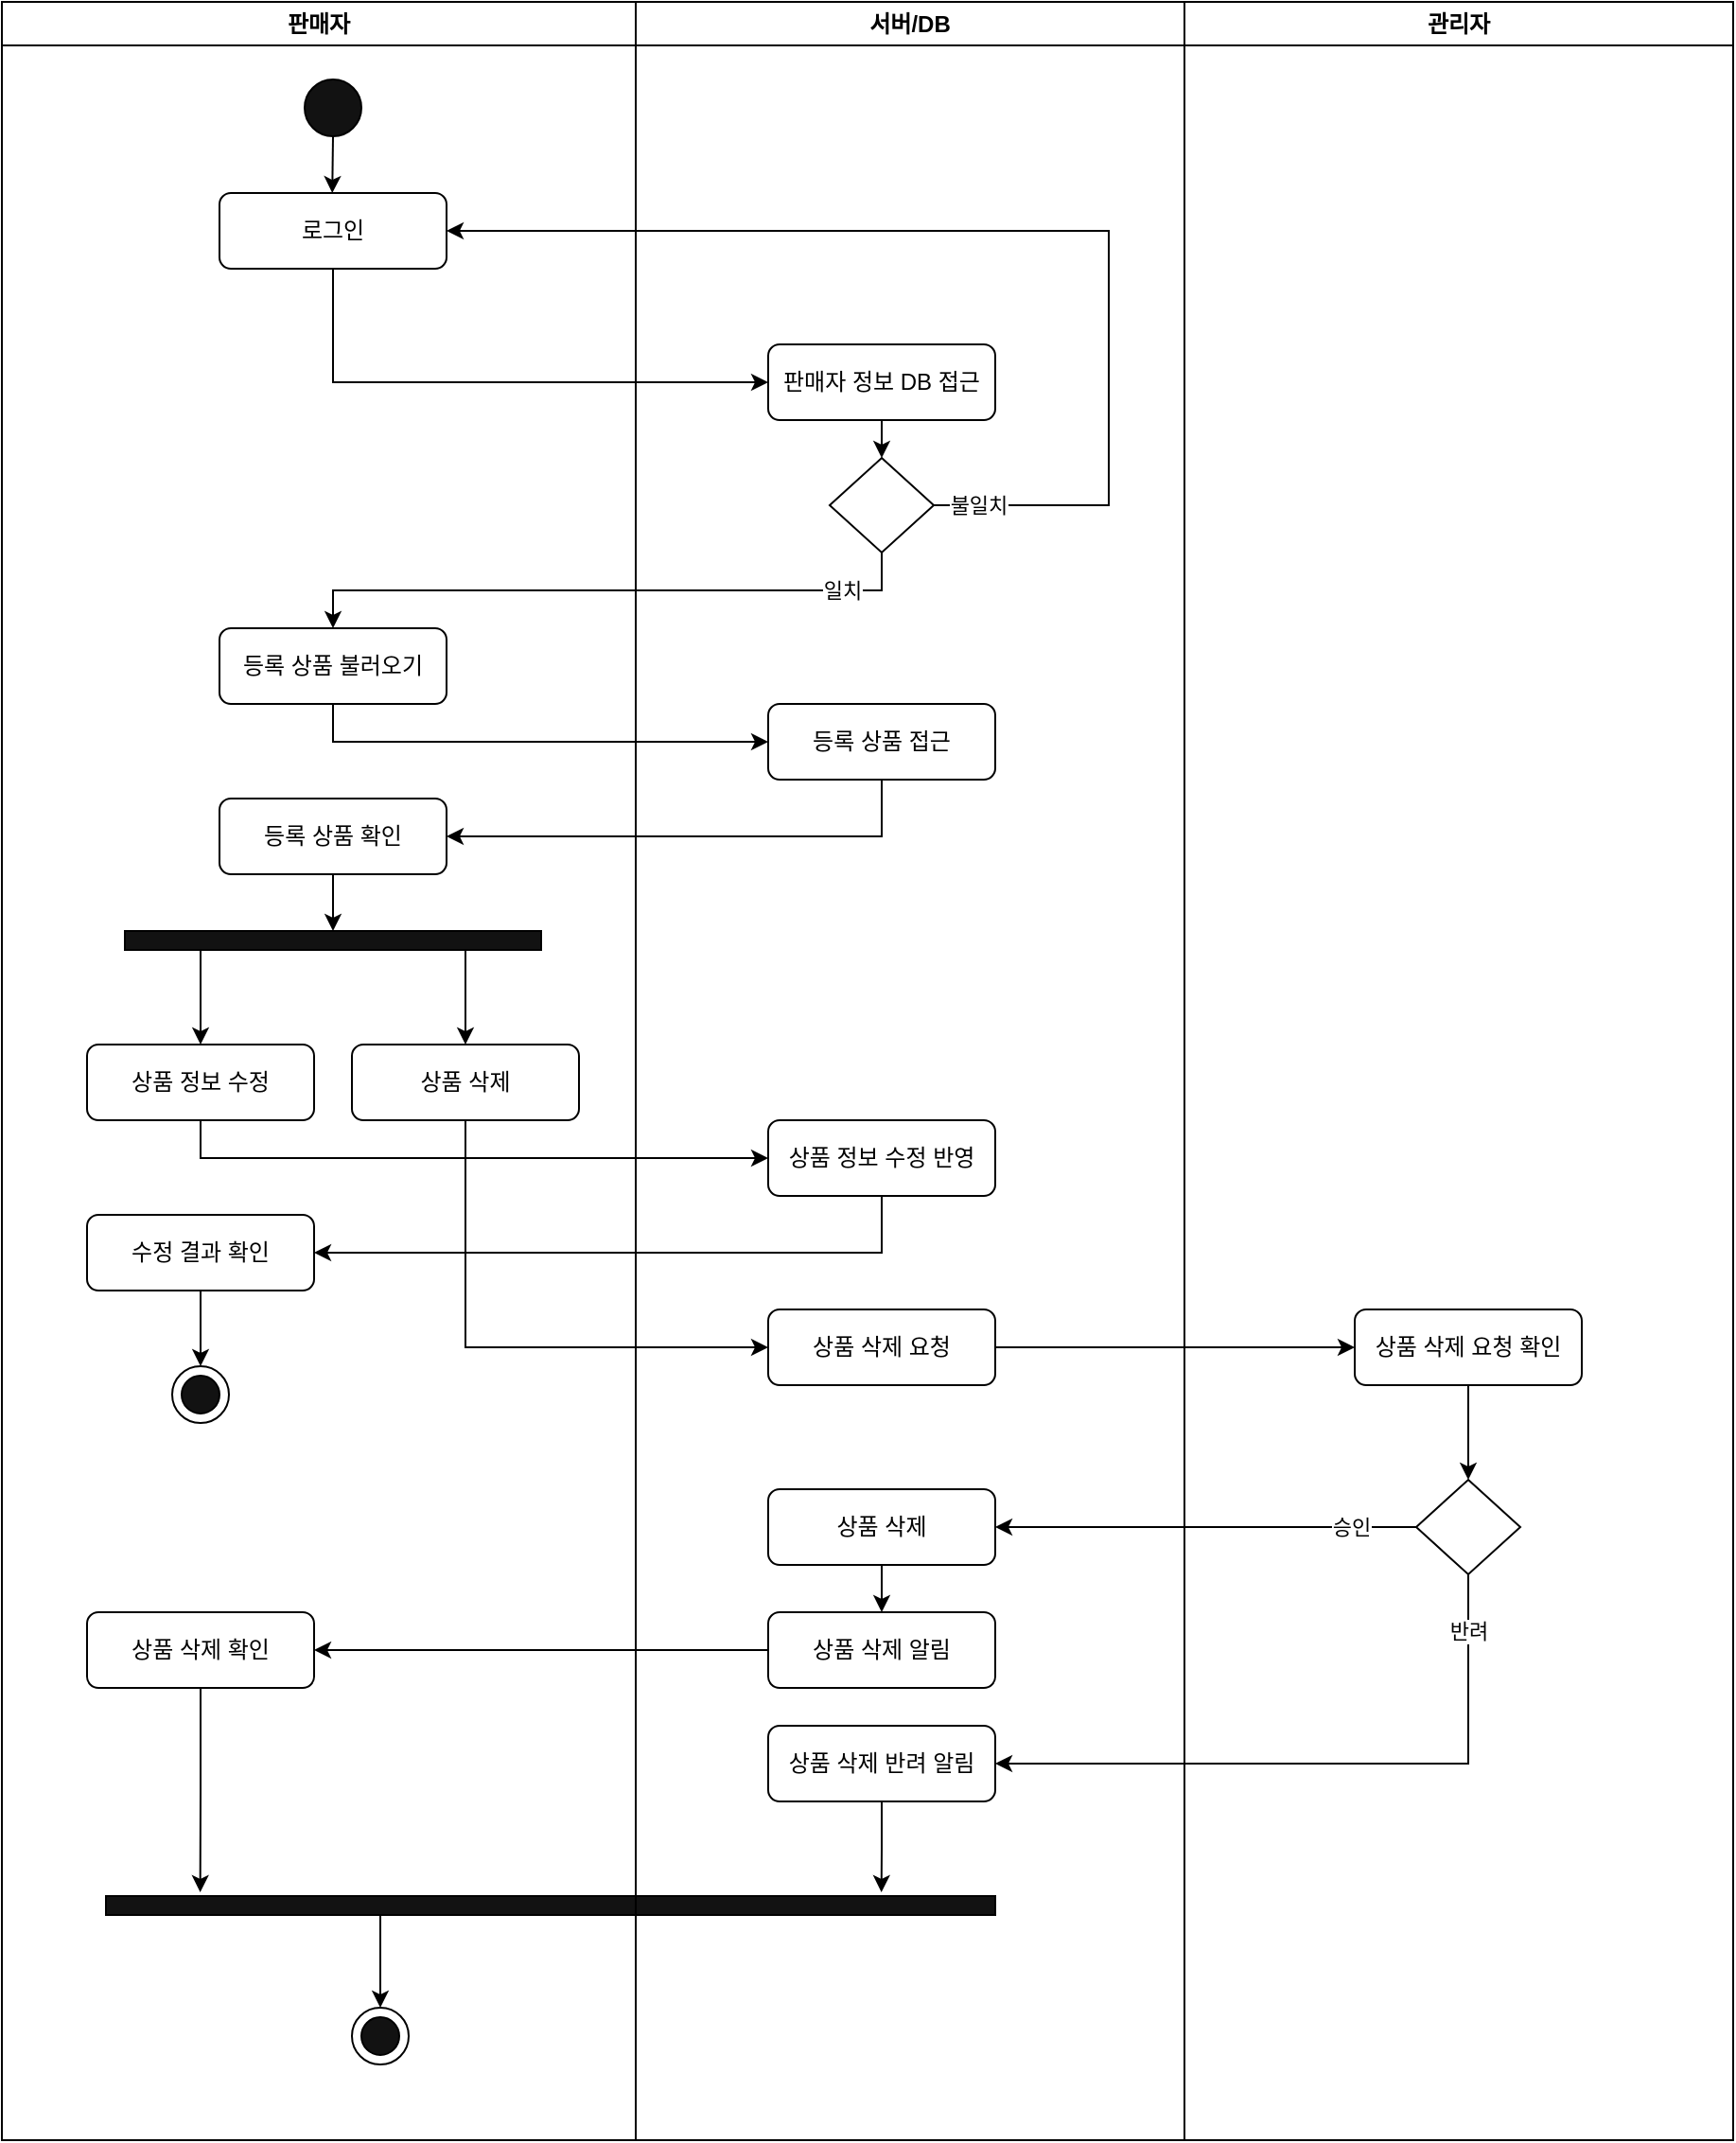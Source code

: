 <mxfile version="22.1.2" type="github">
  <diagram name="페이지-1" id="Np0-8j3lZ_INTy2ZnYN4">
    <mxGraphModel dx="1434" dy="750" grid="1" gridSize="10" guides="1" tooltips="1" connect="1" arrows="1" fold="1" page="1" pageScale="1" pageWidth="827" pageHeight="1169" math="0" shadow="0">
      <root>
        <mxCell id="0" />
        <mxCell id="1" parent="0" />
        <mxCell id="GQmYFKglvcywQy4LVJvo-47" style="edgeStyle=orthogonalEdgeStyle;rounded=0;orthogonalLoop=1;jettySize=auto;html=1;exitX=0.5;exitY=1;exitDx=0;exitDy=0;entryX=0.5;entryY=0;entryDx=0;entryDy=0;" parent="1" source="GQmYFKglvcywQy4LVJvo-2" edge="1">
          <mxGeometry relative="1" as="geometry">
            <mxPoint x="219.62" y="140" as="targetPoint" />
          </mxGeometry>
        </mxCell>
        <mxCell id="GQmYFKglvcywQy4LVJvo-2" value="" style="ellipse;whiteSpace=wrap;html=1;aspect=fixed;fillColor=#121212;" parent="1" vertex="1">
          <mxGeometry x="205" y="80" width="30" height="30" as="geometry" />
        </mxCell>
        <mxCell id="GQmYFKglvcywQy4LVJvo-59" style="edgeStyle=orthogonalEdgeStyle;rounded=0;orthogonalLoop=1;jettySize=auto;html=1;exitX=0.5;exitY=1;exitDx=0;exitDy=0;entryX=0.5;entryY=0;entryDx=0;entryDy=0;" parent="1" source="GQmYFKglvcywQy4LVJvo-60" target="GQmYFKglvcywQy4LVJvo-61" edge="1">
          <mxGeometry relative="1" as="geometry" />
        </mxCell>
        <mxCell id="GQmYFKglvcywQy4LVJvo-60" value="판매자 정보 DB 접근" style="rounded=1;whiteSpace=wrap;html=1;" parent="1" vertex="1">
          <mxGeometry x="450" y="220" width="120" height="40" as="geometry" />
        </mxCell>
        <mxCell id="GQmYFKglvcywQy4LVJvo-64" value="불일치" style="edgeStyle=orthogonalEdgeStyle;rounded=0;orthogonalLoop=1;jettySize=auto;html=1;exitX=1;exitY=0.5;exitDx=0;exitDy=0;entryX=1;entryY=0.5;entryDx=0;entryDy=0;" parent="1" source="GQmYFKglvcywQy4LVJvo-61" edge="1">
          <mxGeometry x="-0.921" relative="1" as="geometry">
            <Array as="points">
              <mxPoint x="630" y="305" />
              <mxPoint x="630" y="160" />
            </Array>
            <mxPoint as="offset" />
            <mxPoint x="280" y="160" as="targetPoint" />
          </mxGeometry>
        </mxCell>
        <mxCell id="GQmYFKglvcywQy4LVJvo-69" value="일치" style="edgeStyle=orthogonalEdgeStyle;rounded=0;orthogonalLoop=1;jettySize=auto;html=1;exitX=0.5;exitY=1;exitDx=0;exitDy=0;entryX=0.5;entryY=0;entryDx=0;entryDy=0;" parent="1" source="GQmYFKglvcywQy4LVJvo-61" target="GQmYFKglvcywQy4LVJvo-70" edge="1">
          <mxGeometry x="-0.75" relative="1" as="geometry">
            <mxPoint x="220" y="380" as="targetPoint" />
            <mxPoint as="offset" />
          </mxGeometry>
        </mxCell>
        <mxCell id="GQmYFKglvcywQy4LVJvo-61" value="" style="rhombus;whiteSpace=wrap;html=1;" parent="1" vertex="1">
          <mxGeometry x="482.5" y="280" width="55" height="50" as="geometry" />
        </mxCell>
        <mxCell id="GQmYFKglvcywQy4LVJvo-75" style="edgeStyle=orthogonalEdgeStyle;rounded=0;orthogonalLoop=1;jettySize=auto;html=1;exitX=0.5;exitY=1;exitDx=0;exitDy=0;entryX=0;entryY=0.5;entryDx=0;entryDy=0;" parent="1" source="GQmYFKglvcywQy4LVJvo-70" target="GQmYFKglvcywQy4LVJvo-77" edge="1">
          <mxGeometry relative="1" as="geometry">
            <mxPoint x="152" y="450" as="targetPoint" />
          </mxGeometry>
        </mxCell>
        <mxCell id="GQmYFKglvcywQy4LVJvo-70" value="등록 상품 불러오기" style="rounded=1;whiteSpace=wrap;html=1;" parent="1" vertex="1">
          <mxGeometry x="160" y="370" width="120" height="40" as="geometry" />
        </mxCell>
        <mxCell id="GQmYFKglvcywQy4LVJvo-78" style="edgeStyle=orthogonalEdgeStyle;rounded=0;orthogonalLoop=1;jettySize=auto;html=1;exitX=0.5;exitY=1;exitDx=0;exitDy=0;entryX=1;entryY=0.5;entryDx=0;entryDy=0;" parent="1" source="GQmYFKglvcywQy4LVJvo-77" target="GQmYFKglvcywQy4LVJvo-80" edge="1">
          <mxGeometry relative="1" as="geometry">
            <mxPoint x="530" y="520" as="targetPoint" />
          </mxGeometry>
        </mxCell>
        <mxCell id="GQmYFKglvcywQy4LVJvo-77" value="등록 상품 접근" style="rounded=1;whiteSpace=wrap;html=1;" parent="1" vertex="1">
          <mxGeometry x="450" y="410" width="120" height="40" as="geometry" />
        </mxCell>
        <mxCell id="GQmYFKglvcywQy4LVJvo-91" style="edgeStyle=orthogonalEdgeStyle;rounded=0;orthogonalLoop=1;jettySize=auto;html=1;exitX=0.5;exitY=1;exitDx=0;exitDy=0;entryX=0.5;entryY=0;entryDx=0;entryDy=0;" parent="1" source="GQmYFKglvcywQy4LVJvo-80" edge="1">
          <mxGeometry relative="1" as="geometry">
            <mxPoint x="220" y="530" as="targetPoint" />
          </mxGeometry>
        </mxCell>
        <mxCell id="GQmYFKglvcywQy4LVJvo-80" value="등록 상품 확인" style="rounded=1;whiteSpace=wrap;html=1;" parent="1" vertex="1">
          <mxGeometry x="160" y="460" width="120" height="40" as="geometry" />
        </mxCell>
        <mxCell id="YWFhQphpudbZy5z2lYyf-2" style="edgeStyle=orthogonalEdgeStyle;rounded=0;orthogonalLoop=1;jettySize=auto;html=1;exitX=0.5;exitY=1;exitDx=0;exitDy=0;entryX=0;entryY=0.5;entryDx=0;entryDy=0;" parent="1" source="YWFhQphpudbZy5z2lYyf-1" target="GQmYFKglvcywQy4LVJvo-60" edge="1">
          <mxGeometry relative="1" as="geometry" />
        </mxCell>
        <mxCell id="YWFhQphpudbZy5z2lYyf-1" value="로그인" style="rounded=1;whiteSpace=wrap;html=1;" parent="1" vertex="1">
          <mxGeometry x="160" y="140" width="120" height="40" as="geometry" />
        </mxCell>
        <mxCell id="YWFhQphpudbZy5z2lYyf-8" style="edgeStyle=orthogonalEdgeStyle;rounded=0;orthogonalLoop=1;jettySize=auto;html=1;exitX=0.25;exitY=1;exitDx=0;exitDy=0;entryX=0.5;entryY=0;entryDx=0;entryDy=0;" parent="1" source="YWFhQphpudbZy5z2lYyf-4" target="YWFhQphpudbZy5z2lYyf-5" edge="1">
          <mxGeometry relative="1" as="geometry">
            <Array as="points">
              <mxPoint x="150" y="540" />
            </Array>
          </mxGeometry>
        </mxCell>
        <mxCell id="YWFhQphpudbZy5z2lYyf-9" style="edgeStyle=orthogonalEdgeStyle;rounded=0;orthogonalLoop=1;jettySize=auto;html=1;exitX=0.75;exitY=1;exitDx=0;exitDy=0;entryX=0.5;entryY=0;entryDx=0;entryDy=0;" parent="1" source="YWFhQphpudbZy5z2lYyf-4" target="YWFhQphpudbZy5z2lYyf-6" edge="1">
          <mxGeometry relative="1" as="geometry">
            <Array as="points">
              <mxPoint x="290" y="540" />
            </Array>
          </mxGeometry>
        </mxCell>
        <mxCell id="YWFhQphpudbZy5z2lYyf-4" value="" style="rounded=0;whiteSpace=wrap;html=1;fillColor=#121212;" parent="1" vertex="1">
          <mxGeometry x="110" y="530" width="220" height="10" as="geometry" />
        </mxCell>
        <mxCell id="YWFhQphpudbZy5z2lYyf-11" style="edgeStyle=orthogonalEdgeStyle;rounded=0;orthogonalLoop=1;jettySize=auto;html=1;exitX=0.5;exitY=1;exitDx=0;exitDy=0;entryX=0;entryY=0.5;entryDx=0;entryDy=0;" parent="1" source="YWFhQphpudbZy5z2lYyf-5" target="YWFhQphpudbZy5z2lYyf-10" edge="1">
          <mxGeometry relative="1" as="geometry" />
        </mxCell>
        <mxCell id="YWFhQphpudbZy5z2lYyf-5" value="상품 정보 수정" style="rounded=1;whiteSpace=wrap;html=1;" parent="1" vertex="1">
          <mxGeometry x="90" y="590" width="120" height="40" as="geometry" />
        </mxCell>
        <mxCell id="YWFhQphpudbZy5z2lYyf-22" style="edgeStyle=orthogonalEdgeStyle;rounded=0;orthogonalLoop=1;jettySize=auto;html=1;exitX=0.5;exitY=1;exitDx=0;exitDy=0;entryX=0;entryY=0.5;entryDx=0;entryDy=0;" parent="1" source="YWFhQphpudbZy5z2lYyf-6" target="YWFhQphpudbZy5z2lYyf-21" edge="1">
          <mxGeometry relative="1" as="geometry" />
        </mxCell>
        <mxCell id="YWFhQphpudbZy5z2lYyf-6" value="상품 삭제" style="rounded=1;whiteSpace=wrap;html=1;" parent="1" vertex="1">
          <mxGeometry x="230" y="590" width="120" height="40" as="geometry" />
        </mxCell>
        <mxCell id="YWFhQphpudbZy5z2lYyf-12" style="edgeStyle=orthogonalEdgeStyle;rounded=0;orthogonalLoop=1;jettySize=auto;html=1;exitX=0.5;exitY=1;exitDx=0;exitDy=0;entryX=1;entryY=0.5;entryDx=0;entryDy=0;" parent="1" source="YWFhQphpudbZy5z2lYyf-10" target="YWFhQphpudbZy5z2lYyf-17" edge="1">
          <mxGeometry relative="1" as="geometry">
            <mxPoint x="530" y="700" as="targetPoint" />
          </mxGeometry>
        </mxCell>
        <mxCell id="YWFhQphpudbZy5z2lYyf-10" value="상품 정보 수정 반영" style="rounded=1;whiteSpace=wrap;html=1;" parent="1" vertex="1">
          <mxGeometry x="450" y="630" width="120" height="40" as="geometry" />
        </mxCell>
        <mxCell id="YWFhQphpudbZy5z2lYyf-20" style="edgeStyle=orthogonalEdgeStyle;rounded=0;orthogonalLoop=1;jettySize=auto;html=1;exitX=0.5;exitY=1;exitDx=0;exitDy=0;entryX=0.5;entryY=0;entryDx=0;entryDy=0;" parent="1" source="YWFhQphpudbZy5z2lYyf-17" target="YWFhQphpudbZy5z2lYyf-18" edge="1">
          <mxGeometry relative="1" as="geometry" />
        </mxCell>
        <mxCell id="YWFhQphpudbZy5z2lYyf-17" value="수정 결과 확인" style="rounded=1;whiteSpace=wrap;html=1;" parent="1" vertex="1">
          <mxGeometry x="90" y="680" width="120" height="40" as="geometry" />
        </mxCell>
        <mxCell id="YWFhQphpudbZy5z2lYyf-18" value="" style="ellipse;whiteSpace=wrap;html=1;aspect=fixed;" parent="1" vertex="1">
          <mxGeometry x="135" y="760" width="30" height="30" as="geometry" />
        </mxCell>
        <mxCell id="YWFhQphpudbZy5z2lYyf-19" value="" style="ellipse;whiteSpace=wrap;html=1;aspect=fixed;fillColor=#121212;" parent="1" vertex="1">
          <mxGeometry x="140" y="765" width="20" height="20" as="geometry" />
        </mxCell>
        <mxCell id="YWFhQphpudbZy5z2lYyf-26" style="edgeStyle=orthogonalEdgeStyle;rounded=0;orthogonalLoop=1;jettySize=auto;html=1;exitX=1;exitY=0.5;exitDx=0;exitDy=0;entryX=0;entryY=0.5;entryDx=0;entryDy=0;" parent="1" source="YWFhQphpudbZy5z2lYyf-21" target="YWFhQphpudbZy5z2lYyf-23" edge="1">
          <mxGeometry relative="1" as="geometry" />
        </mxCell>
        <mxCell id="YWFhQphpudbZy5z2lYyf-21" value="상품 삭제 요청" style="rounded=1;whiteSpace=wrap;html=1;" parent="1" vertex="1">
          <mxGeometry x="450" y="730" width="120" height="40" as="geometry" />
        </mxCell>
        <mxCell id="YWFhQphpudbZy5z2lYyf-25" style="edgeStyle=orthogonalEdgeStyle;rounded=0;orthogonalLoop=1;jettySize=auto;html=1;exitX=0.5;exitY=1;exitDx=0;exitDy=0;entryX=0.5;entryY=0;entryDx=0;entryDy=0;" parent="1" source="YWFhQphpudbZy5z2lYyf-23" target="YWFhQphpudbZy5z2lYyf-24" edge="1">
          <mxGeometry relative="1" as="geometry" />
        </mxCell>
        <mxCell id="YWFhQphpudbZy5z2lYyf-23" value="상품 삭제 요청 확인" style="rounded=1;whiteSpace=wrap;html=1;" parent="1" vertex="1">
          <mxGeometry x="760" y="730" width="120" height="40" as="geometry" />
        </mxCell>
        <mxCell id="FW3hM1arZFCeul4AUuNr-2" value="승인" style="edgeStyle=orthogonalEdgeStyle;rounded=0;orthogonalLoop=1;jettySize=auto;html=1;exitX=0;exitY=0.5;exitDx=0;exitDy=0;entryX=1;entryY=0.5;entryDx=0;entryDy=0;" edge="1" parent="1" source="YWFhQphpudbZy5z2lYyf-24" target="FW3hM1arZFCeul4AUuNr-1">
          <mxGeometry x="-0.679" relative="1" as="geometry">
            <mxPoint x="1" as="offset" />
          </mxGeometry>
        </mxCell>
        <mxCell id="FW3hM1arZFCeul4AUuNr-14" value="반려" style="edgeStyle=orthogonalEdgeStyle;rounded=0;orthogonalLoop=1;jettySize=auto;html=1;exitX=0.5;exitY=1;exitDx=0;exitDy=0;entryX=1;entryY=0.5;entryDx=0;entryDy=0;" edge="1" parent="1" source="YWFhQphpudbZy5z2lYyf-24" target="FW3hM1arZFCeul4AUuNr-13">
          <mxGeometry x="-0.829" relative="1" as="geometry">
            <mxPoint as="offset" />
          </mxGeometry>
        </mxCell>
        <mxCell id="YWFhQphpudbZy5z2lYyf-24" value="" style="rhombus;whiteSpace=wrap;html=1;" parent="1" vertex="1">
          <mxGeometry x="792.5" y="820" width="55" height="50" as="geometry" />
        </mxCell>
        <mxCell id="FW3hM1arZFCeul4AUuNr-12" style="edgeStyle=orthogonalEdgeStyle;rounded=0;orthogonalLoop=1;jettySize=auto;html=1;exitX=0.5;exitY=1;exitDx=0;exitDy=0;entryX=0.5;entryY=0;entryDx=0;entryDy=0;" edge="1" parent="1" source="FW3hM1arZFCeul4AUuNr-1" target="FW3hM1arZFCeul4AUuNr-10">
          <mxGeometry relative="1" as="geometry" />
        </mxCell>
        <mxCell id="FW3hM1arZFCeul4AUuNr-1" value="상품 삭제" style="rounded=1;whiteSpace=wrap;html=1;" vertex="1" parent="1">
          <mxGeometry x="450" y="825" width="120" height="40" as="geometry" />
        </mxCell>
        <mxCell id="FW3hM1arZFCeul4AUuNr-8" value="상품 삭제 확인" style="rounded=1;whiteSpace=wrap;html=1;" vertex="1" parent="1">
          <mxGeometry x="90" y="890" width="120" height="40" as="geometry" />
        </mxCell>
        <mxCell id="FW3hM1arZFCeul4AUuNr-11" style="edgeStyle=orthogonalEdgeStyle;rounded=0;orthogonalLoop=1;jettySize=auto;html=1;exitX=0;exitY=0.5;exitDx=0;exitDy=0;entryX=1;entryY=0.5;entryDx=0;entryDy=0;" edge="1" parent="1" source="FW3hM1arZFCeul4AUuNr-10" target="FW3hM1arZFCeul4AUuNr-8">
          <mxGeometry relative="1" as="geometry" />
        </mxCell>
        <mxCell id="FW3hM1arZFCeul4AUuNr-10" value="상품 삭제 알림" style="rounded=1;whiteSpace=wrap;html=1;" vertex="1" parent="1">
          <mxGeometry x="450" y="890" width="120" height="40" as="geometry" />
        </mxCell>
        <mxCell id="FW3hM1arZFCeul4AUuNr-13" value="상품 삭제 반려 알림" style="rounded=1;whiteSpace=wrap;html=1;" vertex="1" parent="1">
          <mxGeometry x="450" y="950" width="120" height="40" as="geometry" />
        </mxCell>
        <mxCell id="FW3hM1arZFCeul4AUuNr-22" style="edgeStyle=orthogonalEdgeStyle;rounded=0;orthogonalLoop=1;jettySize=auto;html=1;exitX=0.5;exitY=1;exitDx=0;exitDy=0;entryX=0.5;entryY=0;entryDx=0;entryDy=0;" edge="1" parent="1" source="FW3hM1arZFCeul4AUuNr-15" target="FW3hM1arZFCeul4AUuNr-20">
          <mxGeometry relative="1" as="geometry">
            <Array as="points">
              <mxPoint x="245" y="1050" />
            </Array>
          </mxGeometry>
        </mxCell>
        <mxCell id="FW3hM1arZFCeul4AUuNr-15" value="" style="rounded=0;whiteSpace=wrap;html=1;fillColor=#121212;" vertex="1" parent="1">
          <mxGeometry x="100" y="1040" width="470" height="10" as="geometry" />
        </mxCell>
        <mxCell id="FW3hM1arZFCeul4AUuNr-17" style="edgeStyle=orthogonalEdgeStyle;rounded=0;orthogonalLoop=1;jettySize=auto;html=1;exitX=0.5;exitY=1;exitDx=0;exitDy=0;entryX=0.872;entryY=-0.2;entryDx=0;entryDy=0;entryPerimeter=0;" edge="1" parent="1" source="FW3hM1arZFCeul4AUuNr-13" target="FW3hM1arZFCeul4AUuNr-15">
          <mxGeometry relative="1" as="geometry" />
        </mxCell>
        <mxCell id="FW3hM1arZFCeul4AUuNr-18" style="edgeStyle=orthogonalEdgeStyle;rounded=0;orthogonalLoop=1;jettySize=auto;html=1;exitX=0.5;exitY=1;exitDx=0;exitDy=0;entryX=0.106;entryY=-0.2;entryDx=0;entryDy=0;entryPerimeter=0;" edge="1" parent="1" source="FW3hM1arZFCeul4AUuNr-8" target="FW3hM1arZFCeul4AUuNr-15">
          <mxGeometry relative="1" as="geometry" />
        </mxCell>
        <mxCell id="FW3hM1arZFCeul4AUuNr-23" value="판매자" style="swimlane;whiteSpace=wrap;html=1;" vertex="1" parent="1">
          <mxGeometry x="45" y="39" width="335" height="1130" as="geometry" />
        </mxCell>
        <mxCell id="FW3hM1arZFCeul4AUuNr-20" value="" style="ellipse;whiteSpace=wrap;html=1;aspect=fixed;" vertex="1" parent="FW3hM1arZFCeul4AUuNr-23">
          <mxGeometry x="185" y="1060" width="30" height="30" as="geometry" />
        </mxCell>
        <mxCell id="FW3hM1arZFCeul4AUuNr-21" value="" style="ellipse;whiteSpace=wrap;html=1;aspect=fixed;fillColor=#121212;" vertex="1" parent="FW3hM1arZFCeul4AUuNr-23">
          <mxGeometry x="190" y="1065" width="20" height="20" as="geometry" />
        </mxCell>
        <mxCell id="FW3hM1arZFCeul4AUuNr-24" value="서버/DB" style="swimlane;whiteSpace=wrap;html=1;" vertex="1" parent="1">
          <mxGeometry x="380" y="39" width="290" height="1130" as="geometry" />
        </mxCell>
        <mxCell id="FW3hM1arZFCeul4AUuNr-27" value="관리자" style="swimlane;whiteSpace=wrap;html=1;" vertex="1" parent="1">
          <mxGeometry x="670" y="39" width="290" height="1130" as="geometry" />
        </mxCell>
      </root>
    </mxGraphModel>
  </diagram>
</mxfile>
